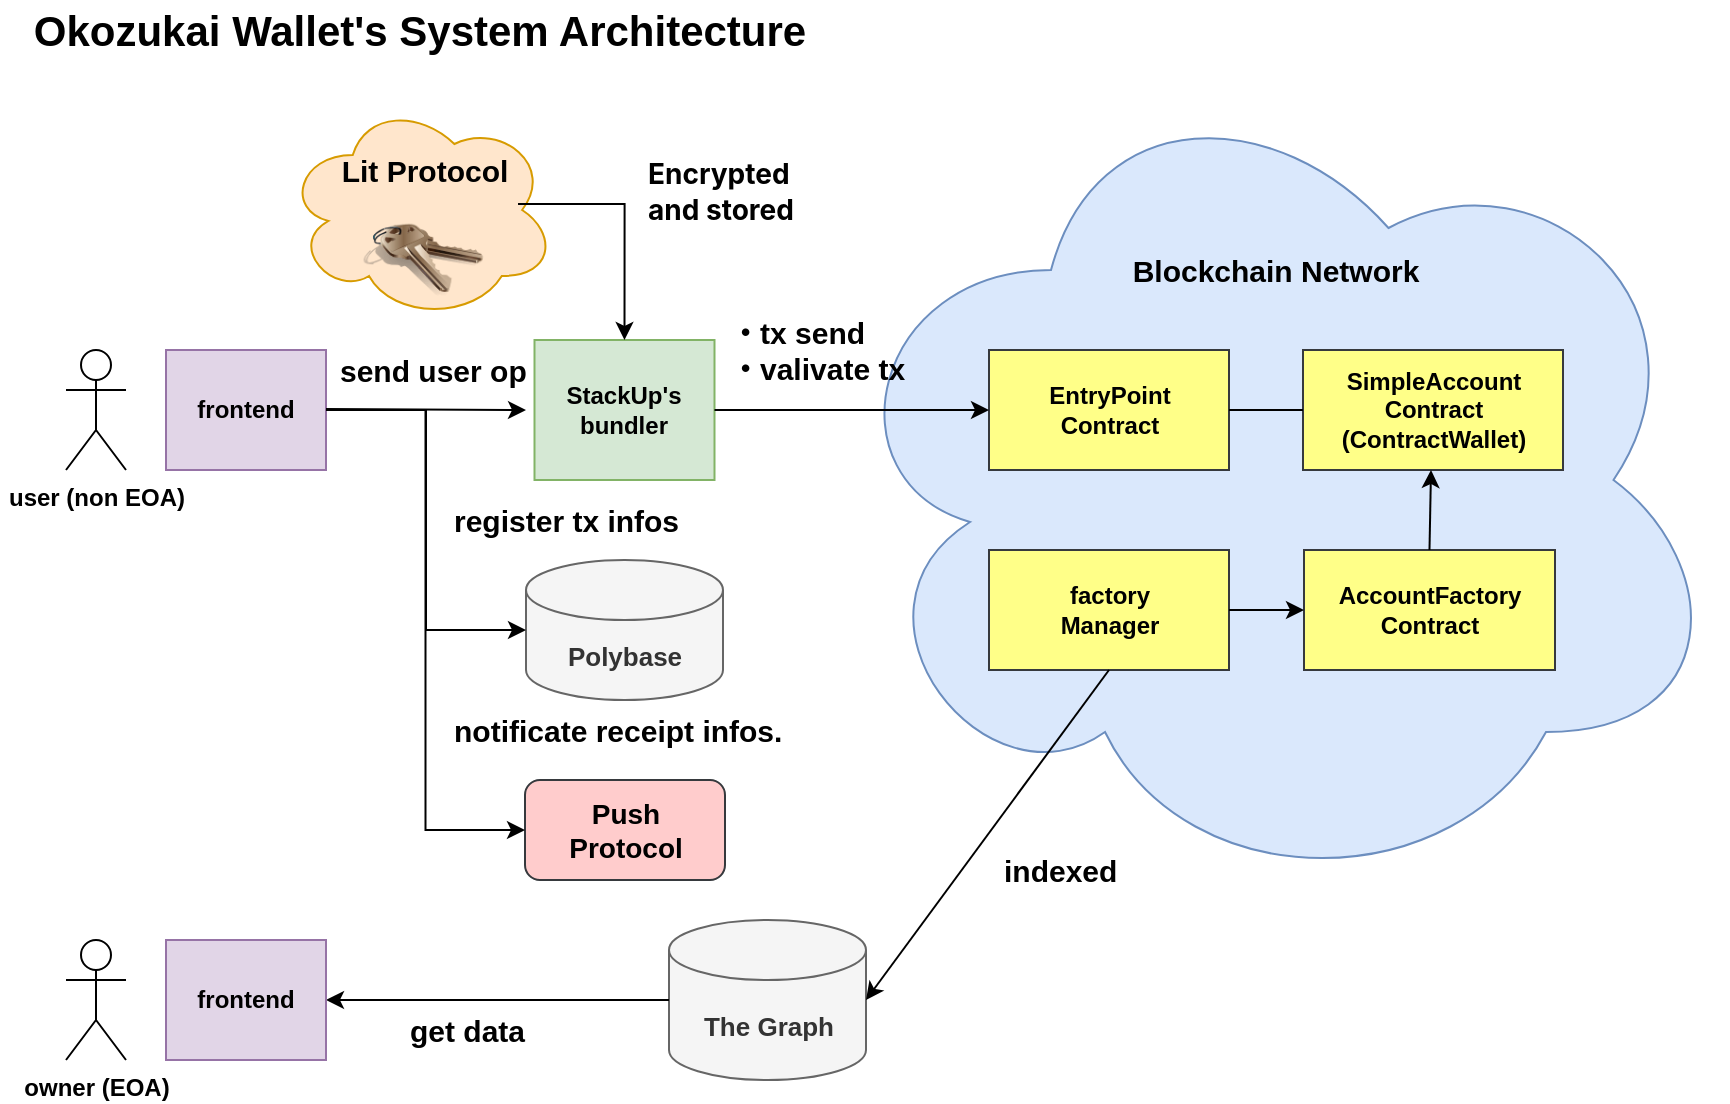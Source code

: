 <mxfile version="21.6.8" type="github" pages="3">
  <diagram name="SystemArchitecture" id="sRmaoOlEm64ONSSTu1jG">
    <mxGraphModel dx="2074" dy="1075" grid="1" gridSize="10" guides="1" tooltips="1" connect="1" arrows="1" fold="1" page="1" pageScale="1" pageWidth="827" pageHeight="1169" math="0" shadow="0">
      <root>
        <mxCell id="0" />
        <mxCell id="1" parent="0" />
        <mxCell id="OUOpVl2w9YC1eSG3vz17-2" value="" style="ellipse;shape=cloud;whiteSpace=wrap;html=1;fillColor=#ffe6cc;strokeColor=#d79b00;" parent="1" vertex="1">
          <mxGeometry x="149.5" y="80" width="135.5" height="110" as="geometry" />
        </mxCell>
        <mxCell id="91-crwCGvRFBWFTtSziR-1" value="&lt;b&gt;user (non EOA)&lt;/b&gt;" style="shape=umlActor;verticalLabelPosition=bottom;verticalAlign=top;html=1;outlineConnect=0;" parent="1" vertex="1">
          <mxGeometry x="40" y="205" width="30" height="60" as="geometry" />
        </mxCell>
        <mxCell id="91-crwCGvRFBWFTtSziR-2" value="" style="ellipse;shape=cloud;whiteSpace=wrap;html=1;fillColor=#dae8fc;strokeColor=#6c8ebf;" parent="1" vertex="1">
          <mxGeometry x="420" y="60" width="450" height="420" as="geometry" />
        </mxCell>
        <mxCell id="91-crwCGvRFBWFTtSziR-3" value="Blockchain Network" style="text;html=1;strokeColor=none;fillColor=none;align=center;verticalAlign=middle;whiteSpace=wrap;rounded=0;fontStyle=1;fontSize=15;" parent="1" vertex="1">
          <mxGeometry x="525" y="150" width="240" height="30" as="geometry" />
        </mxCell>
        <mxCell id="91-crwCGvRFBWFTtSziR-5" value="EntryPoint&lt;br&gt;Contract" style="rounded=0;whiteSpace=wrap;html=1;fontStyle=1;fillColor=#ffff88;strokeColor=#36393d;" parent="1" vertex="1">
          <mxGeometry x="501.5" y="205" width="120" height="60" as="geometry" />
        </mxCell>
        <mxCell id="91-crwCGvRFBWFTtSziR-6" value="SimpleAccount&lt;br&gt;Contract&lt;br&gt;(ContractWallet)" style="rounded=0;whiteSpace=wrap;html=1;fontStyle=1;fillColor=#ffff88;strokeColor=#36393d;" parent="1" vertex="1">
          <mxGeometry x="658.5" y="205" width="130" height="60" as="geometry" />
        </mxCell>
        <mxCell id="91-crwCGvRFBWFTtSziR-9" value="" style="endArrow=none;html=1;rounded=0;entryX=0;entryY=0.5;entryDx=0;entryDy=0;exitX=1;exitY=0.5;exitDx=0;exitDy=0;" parent="1" source="91-crwCGvRFBWFTtSziR-5" target="91-crwCGvRFBWFTtSziR-6" edge="1">
          <mxGeometry width="50" height="50" relative="1" as="geometry">
            <mxPoint x="610" y="270" as="sourcePoint" />
            <mxPoint x="647" y="230" as="targetPoint" />
          </mxGeometry>
        </mxCell>
        <mxCell id="91-crwCGvRFBWFTtSziR-10" value="frontend" style="rounded=0;whiteSpace=wrap;html=1;fontStyle=1;fillColor=#e1d5e7;strokeColor=#9673a6;" parent="1" vertex="1">
          <mxGeometry x="90" y="205" width="80" height="60" as="geometry" />
        </mxCell>
        <mxCell id="91-crwCGvRFBWFTtSziR-11" value="StackUp&#39;s&lt;br&gt;bundler" style="rounded=0;whiteSpace=wrap;html=1;fontStyle=1;fillColor=#d5e8d4;strokeColor=#82b366;" parent="1" vertex="1">
          <mxGeometry x="274.25" y="200" width="90" height="70" as="geometry" />
        </mxCell>
        <mxCell id="91-crwCGvRFBWFTtSziR-12" value="" style="endArrow=classic;html=1;rounded=0;exitX=1;exitY=0.5;exitDx=0;exitDy=0;entryX=0;entryY=0.5;entryDx=0;entryDy=0;" parent="1" source="91-crwCGvRFBWFTtSziR-11" target="91-crwCGvRFBWFTtSziR-5" edge="1">
          <mxGeometry width="50" height="50" relative="1" as="geometry">
            <mxPoint x="370" y="230" as="sourcePoint" />
            <mxPoint x="420" y="180" as="targetPoint" />
          </mxGeometry>
        </mxCell>
        <mxCell id="91-crwCGvRFBWFTtSziR-13" value="Okozukai Wallet&#39;s System Architecture" style="text;html=1;strokeColor=none;fillColor=none;align=center;verticalAlign=middle;whiteSpace=wrap;rounded=0;fontStyle=1;fontSize=21;" parent="1" vertex="1">
          <mxGeometry x="7.25" y="30" width="420" height="30" as="geometry" />
        </mxCell>
        <mxCell id="91-crwCGvRFBWFTtSziR-15" value="" style="endArrow=classic;html=1;rounded=0;exitX=1;exitY=0.5;exitDx=0;exitDy=0;" parent="1" edge="1">
          <mxGeometry width="50" height="50" relative="1" as="geometry">
            <mxPoint x="170" y="234.5" as="sourcePoint" />
            <mxPoint x="270" y="235" as="targetPoint" />
          </mxGeometry>
        </mxCell>
        <mxCell id="91-crwCGvRFBWFTtSziR-16" value="・tx send&lt;br&gt;・valivate tx" style="text;html=1;strokeColor=none;fillColor=none;align=left;verticalAlign=middle;whiteSpace=wrap;rounded=0;fontStyle=1;fontSize=15;" parent="1" vertex="1">
          <mxGeometry x="370" y="190" width="110" height="30" as="geometry" />
        </mxCell>
        <mxCell id="91-crwCGvRFBWFTtSziR-17" value="send user op&amp;nbsp;" style="text;html=1;strokeColor=none;fillColor=none;align=left;verticalAlign=middle;whiteSpace=wrap;rounded=0;fontStyle=1;fontSize=15;" parent="1" vertex="1">
          <mxGeometry x="175" y="200" width="110" height="30" as="geometry" />
        </mxCell>
        <mxCell id="91-crwCGvRFBWFTtSziR-19" value="&lt;b&gt;&lt;font style=&quot;font-size: 13px;&quot;&gt;The Graph&lt;/font&gt;&lt;/b&gt;" style="shape=cylinder3;whiteSpace=wrap;html=1;boundedLbl=1;backgroundOutline=1;size=15;fillColor=#f5f5f5;strokeColor=#666666;fontColor=#333333;" parent="1" vertex="1">
          <mxGeometry x="341.5" y="490" width="98.5" height="80" as="geometry" />
        </mxCell>
        <mxCell id="91-crwCGvRFBWFTtSziR-20" value="" style="endArrow=classic;html=1;rounded=0;exitX=0;exitY=0.5;exitDx=0;exitDy=0;exitPerimeter=0;entryX=1;entryY=0.5;entryDx=0;entryDy=0;" parent="1" source="91-crwCGvRFBWFTtSziR-19" target="cQ4cHVGCJj-G3HIqwV4h-3" edge="1">
          <mxGeometry width="50" height="50" relative="1" as="geometry">
            <mxPoint x="150" y="360" as="sourcePoint" />
            <mxPoint x="160" y="480" as="targetPoint" />
          </mxGeometry>
        </mxCell>
        <mxCell id="91-crwCGvRFBWFTtSziR-21" value="get data" style="text;html=1;strokeColor=none;fillColor=none;align=left;verticalAlign=middle;whiteSpace=wrap;rounded=0;fontStyle=1;fontSize=15;" parent="1" vertex="1">
          <mxGeometry x="210" y="530" width="90" height="30" as="geometry" />
        </mxCell>
        <mxCell id="91-crwCGvRFBWFTtSziR-23" value="indexed" style="text;html=1;strokeColor=none;fillColor=none;align=left;verticalAlign=middle;whiteSpace=wrap;rounded=0;fontStyle=1;fontSize=15;" parent="1" vertex="1">
          <mxGeometry x="506.5" y="450" width="110" height="30" as="geometry" />
        </mxCell>
        <mxCell id="D8Y7BRWgv8-24tozYhRP-1" value="factory&lt;br&gt;Manager" style="rounded=0;whiteSpace=wrap;html=1;fontStyle=1;fillColor=#ffff88;strokeColor=#36393d;" parent="1" vertex="1">
          <mxGeometry x="501.5" y="305" width="120" height="60" as="geometry" />
        </mxCell>
        <mxCell id="D8Y7BRWgv8-24tozYhRP-2" value="AccountFactory&lt;br&gt;Contract" style="rounded=0;whiteSpace=wrap;html=1;fontStyle=1;fillColor=#ffff88;strokeColor=#36393d;" parent="1" vertex="1">
          <mxGeometry x="659" y="305" width="125.5" height="60" as="geometry" />
        </mxCell>
        <mxCell id="D8Y7BRWgv8-24tozYhRP-3" value="" style="endArrow=classic;html=1;rounded=0;exitX=1;exitY=0.5;exitDx=0;exitDy=0;entryX=0;entryY=0.5;entryDx=0;entryDy=0;" parent="1" source="D8Y7BRWgv8-24tozYhRP-1" target="D8Y7BRWgv8-24tozYhRP-2" edge="1">
          <mxGeometry width="50" height="50" relative="1" as="geometry">
            <mxPoint x="374" y="245" as="sourcePoint" />
            <mxPoint x="512" y="245" as="targetPoint" />
          </mxGeometry>
        </mxCell>
        <mxCell id="D8Y7BRWgv8-24tozYhRP-4" value="" style="endArrow=classic;html=1;rounded=0;entryX=0.5;entryY=1;entryDx=0;entryDy=0;exitX=0.5;exitY=0;exitDx=0;exitDy=0;" parent="1" source="D8Y7BRWgv8-24tozYhRP-2" edge="1">
          <mxGeometry width="50" height="50" relative="1" as="geometry">
            <mxPoint x="719.643" y="305" as="sourcePoint" />
            <mxPoint x="722.5" y="265" as="targetPoint" />
          </mxGeometry>
        </mxCell>
        <mxCell id="cQ4cHVGCJj-G3HIqwV4h-1" value="&lt;span style=&quot;font-size: 13px;&quot;&gt;&lt;b&gt;Polybase&lt;/b&gt;&lt;/span&gt;" style="shape=cylinder3;whiteSpace=wrap;html=1;boundedLbl=1;backgroundOutline=1;size=15;fillColor=#f5f5f5;strokeColor=#666666;fontColor=#333333;" parent="1" vertex="1">
          <mxGeometry x="270" y="310" width="98.5" height="70" as="geometry" />
        </mxCell>
        <mxCell id="cQ4cHVGCJj-G3HIqwV4h-2" value="" style="endArrow=classic;html=1;rounded=0;exitX=0.5;exitY=1;exitDx=0;exitDy=0;entryX=1;entryY=0.5;entryDx=0;entryDy=0;entryPerimeter=0;" parent="1" source="D8Y7BRWgv8-24tozYhRP-1" target="91-crwCGvRFBWFTtSziR-19" edge="1">
          <mxGeometry width="50" height="50" relative="1" as="geometry">
            <mxPoint x="374" y="245" as="sourcePoint" />
            <mxPoint x="512" y="245" as="targetPoint" />
          </mxGeometry>
        </mxCell>
        <mxCell id="cQ4cHVGCJj-G3HIqwV4h-3" value="frontend" style="rounded=0;whiteSpace=wrap;html=1;fontStyle=1;fillColor=#e1d5e7;strokeColor=#9673a6;" parent="1" vertex="1">
          <mxGeometry x="90" y="500" width="80" height="60" as="geometry" />
        </mxCell>
        <mxCell id="cQ4cHVGCJj-G3HIqwV4h-4" value="&lt;b&gt;owner (EOA)&lt;/b&gt;" style="shape=umlActor;verticalLabelPosition=bottom;verticalAlign=top;html=1;outlineConnect=0;" parent="1" vertex="1">
          <mxGeometry x="40" y="500" width="30" height="60" as="geometry" />
        </mxCell>
        <mxCell id="cQ4cHVGCJj-G3HIqwV4h-5" value="Push&lt;br&gt;Protocol" style="rounded=1;whiteSpace=wrap;html=1;fontStyle=1;fontSize=14;fillColor=#ffcccc;strokeColor=#36393d;" parent="1" vertex="1">
          <mxGeometry x="269.5" y="420" width="100" height="50" as="geometry" />
        </mxCell>
        <mxCell id="cQ4cHVGCJj-G3HIqwV4h-7" value="" style="endArrow=classic;html=1;rounded=0;exitX=1;exitY=0.5;exitDx=0;exitDy=0;entryX=0;entryY=0.5;entryDx=0;entryDy=0;entryPerimeter=0;edgeStyle=orthogonalEdgeStyle;" parent="1" source="91-crwCGvRFBWFTtSziR-10" target="cQ4cHVGCJj-G3HIqwV4h-1" edge="1">
          <mxGeometry width="50" height="50" relative="1" as="geometry">
            <mxPoint x="180" y="244.5" as="sourcePoint" />
            <mxPoint x="280" y="245" as="targetPoint" />
          </mxGeometry>
        </mxCell>
        <mxCell id="cQ4cHVGCJj-G3HIqwV4h-8" value="" style="endArrow=classic;html=1;rounded=0;exitX=1;exitY=0.5;exitDx=0;exitDy=0;entryX=0;entryY=0.5;entryDx=0;entryDy=0;edgeStyle=orthogonalEdgeStyle;" parent="1" source="91-crwCGvRFBWFTtSziR-10" target="cQ4cHVGCJj-G3HIqwV4h-5" edge="1">
          <mxGeometry width="50" height="50" relative="1" as="geometry">
            <mxPoint x="150" y="299.5" as="sourcePoint" />
            <mxPoint x="240" y="373" as="targetPoint" />
          </mxGeometry>
        </mxCell>
        <mxCell id="cQ4cHVGCJj-G3HIqwV4h-9" value="register tx infos" style="text;html=1;strokeColor=none;fillColor=none;align=left;verticalAlign=middle;whiteSpace=wrap;rounded=0;fontStyle=1;fontSize=15;" parent="1" vertex="1">
          <mxGeometry x="231.5" y="275" width="138.5" height="30" as="geometry" />
        </mxCell>
        <mxCell id="cQ4cHVGCJj-G3HIqwV4h-10" value="notificate receipt infos." style="text;html=1;strokeColor=none;fillColor=none;align=left;verticalAlign=middle;whiteSpace=wrap;rounded=0;fontStyle=1;fontSize=15;" parent="1" vertex="1">
          <mxGeometry x="231.5" y="380" width="178.5" height="30" as="geometry" />
        </mxCell>
        <mxCell id="OUOpVl2w9YC1eSG3vz17-1" value="" style="image;html=1;image=img/lib/clip_art/general/Keys_128x128.png" parent="1" vertex="1">
          <mxGeometry x="188.75" y="130" width="60" height="60" as="geometry" />
        </mxCell>
        <mxCell id="OUOpVl2w9YC1eSG3vz17-3" value="Lit Protocol" style="text;html=1;strokeColor=none;fillColor=none;align=center;verticalAlign=middle;whiteSpace=wrap;rounded=0;fontStyle=1;fontSize=15;" parent="1" vertex="1">
          <mxGeometry x="165" y="100" width="108.5" height="30" as="geometry" />
        </mxCell>
        <mxCell id="OUOpVl2w9YC1eSG3vz17-4" value="" style="endArrow=classic;html=1;rounded=0;exitX=0.931;exitY=1.067;exitDx=0;exitDy=0;entryX=0.5;entryY=0;entryDx=0;entryDy=0;edgeStyle=orthogonalEdgeStyle;exitPerimeter=0;" parent="1" source="OUOpVl2w9YC1eSG3vz17-3" target="91-crwCGvRFBWFTtSziR-11" edge="1">
          <mxGeometry width="50" height="50" relative="1" as="geometry">
            <mxPoint x="285" y="130" as="sourcePoint" />
            <mxPoint x="385" y="340" as="targetPoint" />
          </mxGeometry>
        </mxCell>
        <mxCell id="OUOpVl2w9YC1eSG3vz17-5" value="&lt;ul style=&quot;box-sizing: border-box; border-width: 0px; border-style: solid; border-color: currentcolor; --tw-border-spacing-x: 0; --tw-border-spacing-y: 0; --tw-translate-x: 0; --tw-translate-y: 0; --tw-rotate: 0; --tw-skew-x: 0; --tw-skew-y: 0; --tw-scale-x: 1; --tw-scale-y: 1; --tw-pan-x: ; --tw-pan-y: ; --tw-pinch-zoom: ; --tw-scroll-snap-strictness: proximity; --tw-gradient-from-position: ; --tw-gradient-via-position: ; --tw-gradient-to-position: ; --tw-ordinal: ; --tw-slashed-zero: ; --tw-numeric-figure: ; --tw-numeric-spacing: ; --tw-numeric-fraction: ; --tw-ring-inset: ; --tw-ring-offset-width: 0px; --tw-ring-offset-color: #fff; --tw-ring-color: rgb(0 125 178 / 0.5); --tw-ring-offset-shadow: 0 0 #0000; --tw-ring-shadow: 0 0 #0000; --tw-shadow: 0 0 #0000; --tw-shadow-colored: 0 0 #0000; --tw-blur: ; --tw-brightness: ; --tw-contrast: ; --tw-grayscale: ; --tw-hue-rotate: ; --tw-invert: ; --tw-saturate: ; --tw-sepia: ; --tw-drop-shadow: ; --tw-backdrop-blur: ; --tw-backdrop-brightness: ; --tw-backdrop-contrast: ; --tw-backdrop-grayscale: ; --tw-backdrop-hue-rotate: ; --tw-backdrop-invert: ; --tw-backdrop-opacity: ; --tw-backdrop-saturate: ; --tw-backdrop-sepia: ; list-style: none; margin: 0px; padding: 0px; font-family: -apple-system, &amp;quot;system-ui&amp;quot;, &amp;quot;Segoe UI&amp;quot;, Roboto, Helvetica, Arial, sans-serif; color: rgb(27, 30, 37); background-color: rgb(255, 255, 255);&quot; aria-labelledby=&quot;alternatives-heading&quot;&gt;&lt;li style=&quot;box-sizing: border-box; border-width: 0px; border-style: solid; border-color: currentcolor; --tw-border-spacing-x: 0; --tw-border-spacing-y: 0; --tw-translate-x: 0; --tw-translate-y: 0; --tw-rotate: 0; --tw-skew-x: 0; --tw-skew-y: 0; --tw-scale-x: 1; --tw-scale-y: 1; --tw-pan-x: ; --tw-pan-y: ; --tw-pinch-zoom: ; --tw-scroll-snap-strictness: proximity; --tw-gradient-from-position: ; --tw-gradient-via-position: ; --tw-gradient-to-position: ; --tw-ordinal: ; --tw-slashed-zero: ; --tw-numeric-figure: ; --tw-numeric-spacing: ; --tw-numeric-fraction: ; --tw-ring-inset: ; --tw-ring-offset-width: 0px; --tw-ring-offset-color: #fff; --tw-ring-color: rgb(0 125 178 / 0.5); --tw-ring-offset-shadow: 0 0 #0000; --tw-ring-shadow: 0 0 #0000; --tw-shadow: 0 0 #0000; --tw-shadow-colored: 0 0 #0000; --tw-blur: ; --tw-brightness: ; --tw-contrast: ; --tw-grayscale: ; --tw-hue-rotate: ; --tw-invert: ; --tw-saturate: ; --tw-sepia: ; --tw-drop-shadow: ; --tw-backdrop-blur: ; --tw-backdrop-brightness: ; --tw-backdrop-contrast: ; --tw-backdrop-grayscale: ; --tw-backdrop-hue-rotate: ; --tw-backdrop-invert: ; --tw-backdrop-opacity: ; --tw-backdrop-saturate: ; --tw-backdrop-sepia: ; padding-left: 15px; padding-right: 40px; margin-left: -15px; margin-right: -40px; pointer-events: initial; cursor: initial; font-family: -apple-system, BlinkMacSystemFont, &amp;quot;Segoe UI&amp;quot;, Roboto, Helvetica, Arial, sans-serif; list-style-type: none;&quot; data-testid=&quot;translator-target-result-as-text-entry&quot; class=&quot;lmt__translations_as_text__item&quot;&gt;&lt;button style=&quot;border-width: initial; border-style: none; border-color: initial; --tw-border-spacing-x: 0; --tw-border-spacing-y: 0; --tw-translate-x: 0; --tw-translate-y: 0; --tw-rotate: 0; --tw-skew-x: 0; --tw-skew-y: 0; --tw-scale-x: 1; --tw-scale-y: 1; --tw-pan-x: ; --tw-pan-y: ; --tw-pinch-zoom: ; --tw-scroll-snap-strictness: proximity; --tw-gradient-from-position: ; --tw-gradient-via-position: ; --tw-gradient-to-position: ; --tw-ordinal: ; --tw-slashed-zero: ; --tw-numeric-figure: ; --tw-numeric-spacing: ; --tw-numeric-fraction: ; --tw-ring-inset: ; --tw-ring-offset-width: 0px; --tw-ring-offset-color: #fff; --tw-ring-color: rgb(0 125 178 / 0.5); --tw-ring-offset-shadow: 0 0 #0000; --tw-ring-shadow: 0 0 #0000; --tw-shadow: 0 0 #0000; --tw-shadow-colored: 0 0 #0000; --tw-blur: ; --tw-brightness: ; --tw-contrast: ; --tw-grayscale: ; --tw-hue-rotate: ; --tw-invert: ; --tw-saturate: ; --tw-sepia: ; --tw-drop-shadow: ; --tw-backdrop-blur: ; --tw-backdrop-brightness: ; --tw-backdrop-contrast: ; --tw-backdrop-grayscale: ; --tw-backdrop-hue-rotate: ; --tw-backdrop-invert: ; --tw-backdrop-opacity: ; --tw-backdrop-saturate: ; --tw-backdrop-sepia: ; font-family: -apple-system, BlinkMacSystemFont, &amp;quot;Segoe UI&amp;quot;, Roboto, Helvetica, Arial, sans-serif; line-height: inherit; color: rgb(0, 0, 0); margin: 0px; padding: 0px; appearance: button; background-color: rgba(0, 0, 0, 0); cursor: pointer; text-align: left; pointer-events: initial;&quot; aria-description=&quot;クリックして適用します&quot; lang=&quot;en-US&quot; class=&quot;lmt__translations_as_text__text_btn&quot;&gt;&lt;b style=&quot;&quot;&gt;&lt;font style=&quot;font-size: 14px;&quot;&gt;Encrypted&amp;nbsp;&lt;/font&gt;&lt;/b&gt;&lt;/button&gt;&lt;/li&gt;&lt;li style=&quot;box-sizing: border-box; border-width: 0px; border-style: solid; border-color: currentcolor; --tw-border-spacing-x: 0; --tw-border-spacing-y: 0; --tw-translate-x: 0; --tw-translate-y: 0; --tw-rotate: 0; --tw-skew-x: 0; --tw-skew-y: 0; --tw-scale-x: 1; --tw-scale-y: 1; --tw-pan-x: ; --tw-pan-y: ; --tw-pinch-zoom: ; --tw-scroll-snap-strictness: proximity; --tw-gradient-from-position: ; --tw-gradient-via-position: ; --tw-gradient-to-position: ; --tw-ordinal: ; --tw-slashed-zero: ; --tw-numeric-figure: ; --tw-numeric-spacing: ; --tw-numeric-fraction: ; --tw-ring-inset: ; --tw-ring-offset-width: 0px; --tw-ring-offset-color: #fff; --tw-ring-color: rgb(0 125 178 / 0.5); --tw-ring-offset-shadow: 0 0 #0000; --tw-ring-shadow: 0 0 #0000; --tw-shadow: 0 0 #0000; --tw-shadow-colored: 0 0 #0000; --tw-blur: ; --tw-brightness: ; --tw-contrast: ; --tw-grayscale: ; --tw-hue-rotate: ; --tw-invert: ; --tw-saturate: ; --tw-sepia: ; --tw-drop-shadow: ; --tw-backdrop-blur: ; --tw-backdrop-brightness: ; --tw-backdrop-contrast: ; --tw-backdrop-grayscale: ; --tw-backdrop-hue-rotate: ; --tw-backdrop-invert: ; --tw-backdrop-opacity: ; --tw-backdrop-saturate: ; --tw-backdrop-sepia: ; padding-left: 15px; padding-right: 40px; margin-left: -15px; margin-right: -40px; pointer-events: initial; cursor: initial; font-family: -apple-system, BlinkMacSystemFont, &amp;quot;Segoe UI&amp;quot;, Roboto, Helvetica, Arial, sans-serif; list-style-type: none;&quot; data-testid=&quot;translator-target-result-as-text-entry&quot; class=&quot;lmt__translations_as_text__item&quot;&gt;&lt;button style=&quot;border-width: initial; border-style: none; border-color: initial; --tw-border-spacing-x: 0; --tw-border-spacing-y: 0; --tw-translate-x: 0; --tw-translate-y: 0; --tw-rotate: 0; --tw-skew-x: 0; --tw-skew-y: 0; --tw-scale-x: 1; --tw-scale-y: 1; --tw-pan-x: ; --tw-pan-y: ; --tw-pinch-zoom: ; --tw-scroll-snap-strictness: proximity; --tw-gradient-from-position: ; --tw-gradient-via-position: ; --tw-gradient-to-position: ; --tw-ordinal: ; --tw-slashed-zero: ; --tw-numeric-figure: ; --tw-numeric-spacing: ; --tw-numeric-fraction: ; --tw-ring-inset: ; --tw-ring-offset-width: 0px; --tw-ring-offset-color: #fff; --tw-ring-color: rgb(0 125 178 / 0.5); --tw-ring-offset-shadow: 0 0 #0000; --tw-ring-shadow: 0 0 #0000; --tw-shadow: 0 0 #0000; --tw-shadow-colored: 0 0 #0000; --tw-blur: ; --tw-brightness: ; --tw-contrast: ; --tw-grayscale: ; --tw-hue-rotate: ; --tw-invert: ; --tw-saturate: ; --tw-sepia: ; --tw-drop-shadow: ; --tw-backdrop-blur: ; --tw-backdrop-brightness: ; --tw-backdrop-contrast: ; --tw-backdrop-grayscale: ; --tw-backdrop-hue-rotate: ; --tw-backdrop-invert: ; --tw-backdrop-opacity: ; --tw-backdrop-saturate: ; --tw-backdrop-sepia: ; font-family: -apple-system, BlinkMacSystemFont, &amp;quot;Segoe UI&amp;quot;, Roboto, Helvetica, Arial, sans-serif; line-height: inherit; color: rgb(0, 0, 0); margin: 0px; padding: 0px; appearance: button; background-color: rgba(0, 0, 0, 0); cursor: pointer; text-align: left; pointer-events: initial;&quot; aria-description=&quot;クリックして適用します&quot; lang=&quot;en-US&quot; class=&quot;lmt__translations_as_text__text_btn&quot;&gt;&lt;b style=&quot;&quot;&gt;&lt;font style=&quot;font-size: 14px;&quot;&gt;and stored&lt;/font&gt;&lt;/b&gt;&lt;/button&gt;&lt;/li&gt;&lt;/ul&gt;" style="text;html=1;strokeColor=none;fillColor=none;align=left;verticalAlign=middle;whiteSpace=wrap;rounded=0;fontStyle=1;fontSize=15;" parent="1" vertex="1">
          <mxGeometry x="329" y="110" width="85" height="30" as="geometry" />
        </mxCell>
      </root>
    </mxGraphModel>
  </diagram>
  <diagram id="BOmJaI9yQNsl0PyGM7c5" name="Contract&#39;s System Architecture">
    <mxGraphModel dx="1981" dy="980" grid="1" gridSize="10" guides="1" tooltips="1" connect="1" arrows="1" fold="1" page="1" pageScale="1" pageWidth="827" pageHeight="1169" math="0" shadow="0">
      <root>
        <mxCell id="0" />
        <mxCell id="1" parent="0" />
        <mxCell id="ASCxLfbmkE4BrLPHF1e9-1" value="Contract&lt;br&gt;Wallet" style="rounded=0;whiteSpace=wrap;html=1;fillColor=#dae8fc;strokeColor=#6c8ebf;" parent="1" vertex="1">
          <mxGeometry x="490" y="150" width="80" height="60" as="geometry" />
        </mxCell>
        <mxCell id="ASCxLfbmkE4BrLPHF1e9-2" value="Contract&lt;br style=&quot;border-color: var(--border-color);&quot;&gt;Wallet" style="rounded=0;whiteSpace=wrap;html=1;fillColor=#dae8fc;strokeColor=#6c8ebf;" parent="1" vertex="1">
          <mxGeometry x="490" y="260" width="80" height="60" as="geometry" />
        </mxCell>
        <mxCell id="ASCxLfbmkE4BrLPHF1e9-3" value="Contract&lt;br style=&quot;border-color: var(--border-color);&quot;&gt;Wallet" style="rounded=0;whiteSpace=wrap;html=1;fillColor=#dae8fc;strokeColor=#6c8ebf;" parent="1" vertex="1">
          <mxGeometry x="490" y="370" width="80" height="60" as="geometry" />
        </mxCell>
        <mxCell id="ASCxLfbmkE4BrLPHF1e9-8" value="" style="endArrow=classic;html=1;rounded=0;entryX=0;entryY=0.5;entryDx=0;entryDy=0;exitX=1;exitY=0.5;exitDx=0;exitDy=0;" parent="1" source="QrGFp-70WqibgNLx-JXD-1" target="ASCxLfbmkE4BrLPHF1e9-2" edge="1">
          <mxGeometry width="50" height="50" relative="1" as="geometry">
            <mxPoint x="180" y="290" as="sourcePoint" />
            <mxPoint x="290" y="290" as="targetPoint" />
          </mxGeometry>
        </mxCell>
        <mxCell id="ASCxLfbmkE4BrLPHF1e9-9" value="" style="endArrow=classic;html=1;rounded=0;entryX=0;entryY=0.5;entryDx=0;entryDy=0;exitX=1;exitY=0.5;exitDx=0;exitDy=0;edgeStyle=orthogonalEdgeStyle;" parent="1" source="QrGFp-70WqibgNLx-JXD-1" target="ASCxLfbmkE4BrLPHF1e9-1" edge="1">
          <mxGeometry width="50" height="50" relative="1" as="geometry">
            <mxPoint x="180" y="290" as="sourcePoint" />
            <mxPoint x="290" y="180" as="targetPoint" />
          </mxGeometry>
        </mxCell>
        <mxCell id="ASCxLfbmkE4BrLPHF1e9-10" value="" style="endArrow=classic;html=1;rounded=0;edgeStyle=orthogonalEdgeStyle;entryX=0;entryY=0.5;entryDx=0;entryDy=0;" parent="1" target="ASCxLfbmkE4BrLPHF1e9-3" edge="1" source="QrGFp-70WqibgNLx-JXD-1">
          <mxGeometry width="50" height="50" relative="1" as="geometry">
            <mxPoint x="190" y="300" as="sourcePoint" />
            <mxPoint x="290" y="400" as="targetPoint" />
          </mxGeometry>
        </mxCell>
        <mxCell id="Rxmj9WsjUdsU_FUsIxhb-1" value="Contract Layer&#39;s System Architecture" style="text;html=1;strokeColor=none;fillColor=none;align=center;verticalAlign=middle;whiteSpace=wrap;rounded=0;fontStyle=1;fontSize=21;" parent="1" vertex="1">
          <mxGeometry x="50" y="60" width="420" height="30" as="geometry" />
        </mxCell>
        <mxCell id="Rxmj9WsjUdsU_FUsIxhb-2" value="1 user&lt;br style=&quot;font-size: 14px;&quot;&gt;1 Contract Wallet" style="shape=callout;whiteSpace=wrap;html=1;perimeter=calloutPerimeter;position2=0.17;fontSize=14;fontStyle=1" parent="1" vertex="1">
          <mxGeometry x="570" y="80" width="130" height="80" as="geometry" />
        </mxCell>
        <mxCell id="QrGFp-70WqibgNLx-JXD-1" value="Account&lt;br&gt;Factory" style="rounded=0;whiteSpace=wrap;html=1;fillColor=#f8cecc;strokeColor=#b85450;" vertex="1" parent="1">
          <mxGeometry x="210" y="260" width="80" height="60" as="geometry" />
        </mxCell>
        <mxCell id="QrGFp-70WqibgNLx-JXD-3" value="factory has&lt;br&gt;N wallets" style="shape=callout;whiteSpace=wrap;html=1;perimeter=calloutPerimeter;position2=0.77;fontSize=14;fontStyle=1;size=40;position=0.54;" vertex="1" parent="1">
          <mxGeometry x="130" y="160" width="130" height="90" as="geometry" />
        </mxCell>
      </root>
    </mxGraphModel>
  </diagram>
  <diagram id="sg_hOwF9fdU56c28gc02" name="onemorethon">
    <mxGraphModel dx="2901" dy="1075" grid="1" gridSize="10" guides="1" tooltips="1" connect="1" arrows="1" fold="1" page="1" pageScale="1" pageWidth="827" pageHeight="1169" math="0" shadow="0">
      <root>
        <mxCell id="0" />
        <mxCell id="1" parent="0" />
        <mxCell id="nYSK4yrnI28_zjZrsVCT-2" value="&lt;b&gt;user (non EOA)&lt;/b&gt;" style="shape=umlActor;verticalLabelPosition=bottom;verticalAlign=top;html=1;outlineConnect=0;" parent="1" vertex="1">
          <mxGeometry x="-90" y="205" width="30" height="60" as="geometry" />
        </mxCell>
        <mxCell id="nYSK4yrnI28_zjZrsVCT-3" value="" style="ellipse;shape=cloud;whiteSpace=wrap;html=1;fillColor=#dae8fc;strokeColor=#6c8ebf;" parent="1" vertex="1">
          <mxGeometry x="420" y="60" width="450" height="420" as="geometry" />
        </mxCell>
        <mxCell id="nYSK4yrnI28_zjZrsVCT-4" value="Blockchain Network" style="text;html=1;strokeColor=none;fillColor=none;align=center;verticalAlign=middle;whiteSpace=wrap;rounded=0;fontStyle=1;fontSize=15;" parent="1" vertex="1">
          <mxGeometry x="525" y="150" width="240" height="30" as="geometry" />
        </mxCell>
        <mxCell id="nYSK4yrnI28_zjZrsVCT-5" value="EntryPoint&lt;br&gt;Contract" style="rounded=0;whiteSpace=wrap;html=1;fontStyle=1;fillColor=#ffff88;strokeColor=#36393d;" parent="1" vertex="1">
          <mxGeometry x="501.5" y="205" width="120" height="60" as="geometry" />
        </mxCell>
        <mxCell id="nYSK4yrnI28_zjZrsVCT-6" value="SimpleAccount&lt;br&gt;Contract&lt;br&gt;(ContractWallet)" style="rounded=0;whiteSpace=wrap;html=1;fontStyle=1;fillColor=#ffff88;strokeColor=#36393d;" parent="1" vertex="1">
          <mxGeometry x="658.5" y="205" width="130" height="60" as="geometry" />
        </mxCell>
        <mxCell id="nYSK4yrnI28_zjZrsVCT-7" value="" style="endArrow=none;html=1;rounded=0;entryX=0;entryY=0.5;entryDx=0;entryDy=0;exitX=1;exitY=0.5;exitDx=0;exitDy=0;" parent="1" source="nYSK4yrnI28_zjZrsVCT-5" target="nYSK4yrnI28_zjZrsVCT-6" edge="1">
          <mxGeometry width="50" height="50" relative="1" as="geometry">
            <mxPoint x="610" y="270" as="sourcePoint" />
            <mxPoint x="647" y="230" as="targetPoint" />
          </mxGeometry>
        </mxCell>
        <mxCell id="nYSK4yrnI28_zjZrsVCT-8" value="frontend" style="rounded=0;whiteSpace=wrap;html=1;fontStyle=1;fillColor=#e1d5e7;strokeColor=#9673a6;" parent="1" vertex="1">
          <mxGeometry x="-40" y="205" width="80" height="60" as="geometry" />
        </mxCell>
        <mxCell id="nYSK4yrnI28_zjZrsVCT-9" value="StackUp&#39;s&lt;br&gt;bundler" style="rounded=0;whiteSpace=wrap;html=1;fontStyle=1;fillColor=#d5e8d4;strokeColor=#82b366;" parent="1" vertex="1">
          <mxGeometry x="274.25" y="200" width="90" height="70" as="geometry" />
        </mxCell>
        <mxCell id="nYSK4yrnI28_zjZrsVCT-10" value="" style="endArrow=classic;html=1;rounded=0;exitX=1;exitY=0.5;exitDx=0;exitDy=0;entryX=0;entryY=0.5;entryDx=0;entryDy=0;" parent="1" source="nYSK4yrnI28_zjZrsVCT-9" target="nYSK4yrnI28_zjZrsVCT-5" edge="1">
          <mxGeometry width="50" height="50" relative="1" as="geometry">
            <mxPoint x="370" y="230" as="sourcePoint" />
            <mxPoint x="420" y="180" as="targetPoint" />
          </mxGeometry>
        </mxCell>
        <mxCell id="nYSK4yrnI28_zjZrsVCT-11" value="Okozukai Wallet&#39;s System Architecture" style="text;html=1;strokeColor=none;fillColor=none;align=center;verticalAlign=middle;whiteSpace=wrap;rounded=0;fontStyle=1;fontSize=21;" parent="1" vertex="1">
          <mxGeometry x="-140" y="30" width="420" height="30" as="geometry" />
        </mxCell>
        <mxCell id="nYSK4yrnI28_zjZrsVCT-12" value="" style="endArrow=classic;html=1;rounded=0;" parent="1" edge="1">
          <mxGeometry width="50" height="50" relative="1" as="geometry">
            <mxPoint x="40" y="235" as="sourcePoint" />
            <mxPoint x="270" y="235" as="targetPoint" />
          </mxGeometry>
        </mxCell>
        <mxCell id="nYSK4yrnI28_zjZrsVCT-13" value="・tx send&lt;br&gt;・valivate tx" style="text;html=1;strokeColor=none;fillColor=none;align=left;verticalAlign=middle;whiteSpace=wrap;rounded=0;fontStyle=1;fontSize=15;" parent="1" vertex="1">
          <mxGeometry x="370" y="190" width="110" height="30" as="geometry" />
        </mxCell>
        <mxCell id="nYSK4yrnI28_zjZrsVCT-14" value="send user op&amp;nbsp;" style="text;html=1;strokeColor=none;fillColor=none;align=left;verticalAlign=middle;whiteSpace=wrap;rounded=0;fontStyle=1;fontSize=15;" parent="1" vertex="1">
          <mxGeometry x="175" y="200" width="110" height="30" as="geometry" />
        </mxCell>
        <mxCell id="nYSK4yrnI28_zjZrsVCT-15" value="&lt;b&gt;&lt;font style=&quot;font-size: 13px;&quot;&gt;The Graph&lt;/font&gt;&lt;/b&gt;" style="shape=cylinder3;whiteSpace=wrap;html=1;boundedLbl=1;backgroundOutline=1;size=15;fillColor=#f5f5f5;strokeColor=#666666;fontColor=#333333;" parent="1" vertex="1">
          <mxGeometry x="341.5" y="490" width="98.5" height="80" as="geometry" />
        </mxCell>
        <mxCell id="nYSK4yrnI28_zjZrsVCT-16" value="" style="endArrow=classic;html=1;rounded=0;exitX=0;exitY=0.5;exitDx=0;exitDy=0;exitPerimeter=0;entryX=1;entryY=0.5;entryDx=0;entryDy=0;" parent="1" source="nYSK4yrnI28_zjZrsVCT-15" target="nYSK4yrnI28_zjZrsVCT-25" edge="1">
          <mxGeometry width="50" height="50" relative="1" as="geometry">
            <mxPoint x="150" y="360" as="sourcePoint" />
            <mxPoint x="160" y="480" as="targetPoint" />
          </mxGeometry>
        </mxCell>
        <mxCell id="nYSK4yrnI28_zjZrsVCT-17" value="get data" style="text;html=1;strokeColor=none;fillColor=none;align=left;verticalAlign=middle;whiteSpace=wrap;rounded=0;fontStyle=1;fontSize=15;" parent="1" vertex="1">
          <mxGeometry x="210" y="530" width="90" height="30" as="geometry" />
        </mxCell>
        <mxCell id="nYSK4yrnI28_zjZrsVCT-18" value="indexed" style="text;html=1;strokeColor=none;fillColor=none;align=left;verticalAlign=middle;whiteSpace=wrap;rounded=0;fontStyle=1;fontSize=15;" parent="1" vertex="1">
          <mxGeometry x="525" y="460" width="75" height="30" as="geometry" />
        </mxCell>
        <mxCell id="nYSK4yrnI28_zjZrsVCT-20" value="AccountFactory&lt;br&gt;Contract" style="rounded=0;whiteSpace=wrap;html=1;fontStyle=1;fillColor=#ffff88;strokeColor=#36393d;" parent="1" vertex="1">
          <mxGeometry x="659" y="305" width="125.5" height="60" as="geometry" />
        </mxCell>
        <mxCell id="nYSK4yrnI28_zjZrsVCT-22" value="" style="endArrow=classic;html=1;rounded=0;entryX=0.5;entryY=1;entryDx=0;entryDy=0;exitX=0.5;exitY=0;exitDx=0;exitDy=0;" parent="1" source="nYSK4yrnI28_zjZrsVCT-20" edge="1">
          <mxGeometry width="50" height="50" relative="1" as="geometry">
            <mxPoint x="719.643" y="305" as="sourcePoint" />
            <mxPoint x="722.5" y="265" as="targetPoint" />
          </mxGeometry>
        </mxCell>
        <mxCell id="nYSK4yrnI28_zjZrsVCT-23" value="&lt;span style=&quot;font-size: 13px;&quot;&gt;&lt;b&gt;Polybase&lt;/b&gt;&lt;/span&gt;" style="shape=cylinder3;whiteSpace=wrap;html=1;boundedLbl=1;backgroundOutline=1;size=15;fillColor=#f5f5f5;strokeColor=#666666;fontColor=#333333;" parent="1" vertex="1">
          <mxGeometry x="270" y="310" width="98.5" height="70" as="geometry" />
        </mxCell>
        <mxCell id="nYSK4yrnI28_zjZrsVCT-24" value="" style="endArrow=classic;html=1;rounded=0;exitX=0;exitY=0.5;exitDx=0;exitDy=0;entryX=1;entryY=0.5;entryDx=0;entryDy=0;entryPerimeter=0;" parent="1" source="nYSK4yrnI28_zjZrsVCT-20" target="nYSK4yrnI28_zjZrsVCT-15" edge="1">
          <mxGeometry width="50" height="50" relative="1" as="geometry">
            <mxPoint x="561.5" y="365" as="sourcePoint" />
            <mxPoint x="512" y="245" as="targetPoint" />
          </mxGeometry>
        </mxCell>
        <mxCell id="nYSK4yrnI28_zjZrsVCT-25" value="frontend" style="rounded=0;whiteSpace=wrap;html=1;fontStyle=1;fillColor=#e1d5e7;strokeColor=#9673a6;" parent="1" vertex="1">
          <mxGeometry x="90" y="500" width="80" height="60" as="geometry" />
        </mxCell>
        <mxCell id="nYSK4yrnI28_zjZrsVCT-26" value="&lt;b&gt;owner (EOA)&lt;/b&gt;" style="shape=umlActor;verticalLabelPosition=bottom;verticalAlign=top;html=1;outlineConnect=0;" parent="1" vertex="1">
          <mxGeometry x="40" y="500" width="30" height="60" as="geometry" />
        </mxCell>
        <mxCell id="nYSK4yrnI28_zjZrsVCT-27" value="Push&lt;br&gt;Protocol" style="rounded=1;whiteSpace=wrap;html=1;fontStyle=1;fontSize=14;fillColor=#ffcccc;strokeColor=#36393d;" parent="1" vertex="1">
          <mxGeometry x="269.5" y="420" width="100" height="50" as="geometry" />
        </mxCell>
        <mxCell id="nYSK4yrnI28_zjZrsVCT-28" value="" style="endArrow=classic;html=1;rounded=0;exitX=1;exitY=0.5;exitDx=0;exitDy=0;entryX=0;entryY=0.5;entryDx=0;entryDy=0;entryPerimeter=0;edgeStyle=orthogonalEdgeStyle;" parent="1" source="nYSK4yrnI28_zjZrsVCT-8" target="nYSK4yrnI28_zjZrsVCT-23" edge="1">
          <mxGeometry width="50" height="50" relative="1" as="geometry">
            <mxPoint x="180" y="244.5" as="sourcePoint" />
            <mxPoint x="280" y="245" as="targetPoint" />
            <Array as="points">
              <mxPoint x="120" y="235" />
              <mxPoint x="120" y="345" />
            </Array>
          </mxGeometry>
        </mxCell>
        <mxCell id="nYSK4yrnI28_zjZrsVCT-29" value="" style="endArrow=classic;html=1;rounded=0;exitX=1;exitY=0.5;exitDx=0;exitDy=0;entryX=0;entryY=0.5;entryDx=0;entryDy=0;edgeStyle=orthogonalEdgeStyle;" parent="1" source="nYSK4yrnI28_zjZrsVCT-36" target="nYSK4yrnI28_zjZrsVCT-27" edge="1">
          <mxGeometry width="50" height="50" relative="1" as="geometry">
            <mxPoint x="150" y="299.5" as="sourcePoint" />
            <mxPoint x="240" y="373" as="targetPoint" />
            <Array as="points">
              <mxPoint x="120" y="235" />
              <mxPoint x="120" y="445" />
            </Array>
          </mxGeometry>
        </mxCell>
        <mxCell id="nYSK4yrnI28_zjZrsVCT-30" value="register tx infos" style="text;html=1;strokeColor=none;fillColor=none;align=left;verticalAlign=middle;whiteSpace=wrap;rounded=0;fontStyle=1;fontSize=15;" parent="1" vertex="1">
          <mxGeometry x="231.5" y="275" width="138.5" height="30" as="geometry" />
        </mxCell>
        <mxCell id="nYSK4yrnI28_zjZrsVCT-31" value="notificate receipt infos." style="text;html=1;strokeColor=none;fillColor=none;align=left;verticalAlign=middle;whiteSpace=wrap;rounded=0;fontStyle=1;fontSize=15;" parent="1" vertex="1">
          <mxGeometry x="231.5" y="380" width="178.5" height="30" as="geometry" />
        </mxCell>
        <mxCell id="nYSK4yrnI28_zjZrsVCT-37" value="" style="endArrow=classic;html=1;rounded=0;exitX=1;exitY=0.5;exitDx=0;exitDy=0;entryX=0;entryY=0.5;entryDx=0;entryDy=0;edgeStyle=orthogonalEdgeStyle;" parent="1" source="nYSK4yrnI28_zjZrsVCT-8" target="nYSK4yrnI28_zjZrsVCT-36" edge="1">
          <mxGeometry width="50" height="50" relative="1" as="geometry">
            <mxPoint x="40" y="235" as="sourcePoint" />
            <mxPoint x="270" y="445" as="targetPoint" />
          </mxGeometry>
        </mxCell>
        <mxCell id="nYSK4yrnI28_zjZrsVCT-36" value="Web3&lt;br&gt;Auth" style="ellipse;whiteSpace=wrap;html=1;aspect=fixed;fillColor=#1ba1e2;fontColor=#ffffff;strokeColor=#006EAF;" parent="1" vertex="1">
          <mxGeometry x="90" y="200" width="70" height="70" as="geometry" />
        </mxCell>
        <mxCell id="nYSK4yrnI28_zjZrsVCT-38" value="Sign in / up&lt;br&gt;(create Contract Wallet)" style="text;html=1;strokeColor=none;fillColor=none;align=left;verticalAlign=middle;whiteSpace=wrap;rounded=0;fontStyle=1;fontSize=15;" parent="1" vertex="1">
          <mxGeometry y="150" width="210" height="30" as="geometry" />
        </mxCell>
      </root>
    </mxGraphModel>
  </diagram>
</mxfile>
